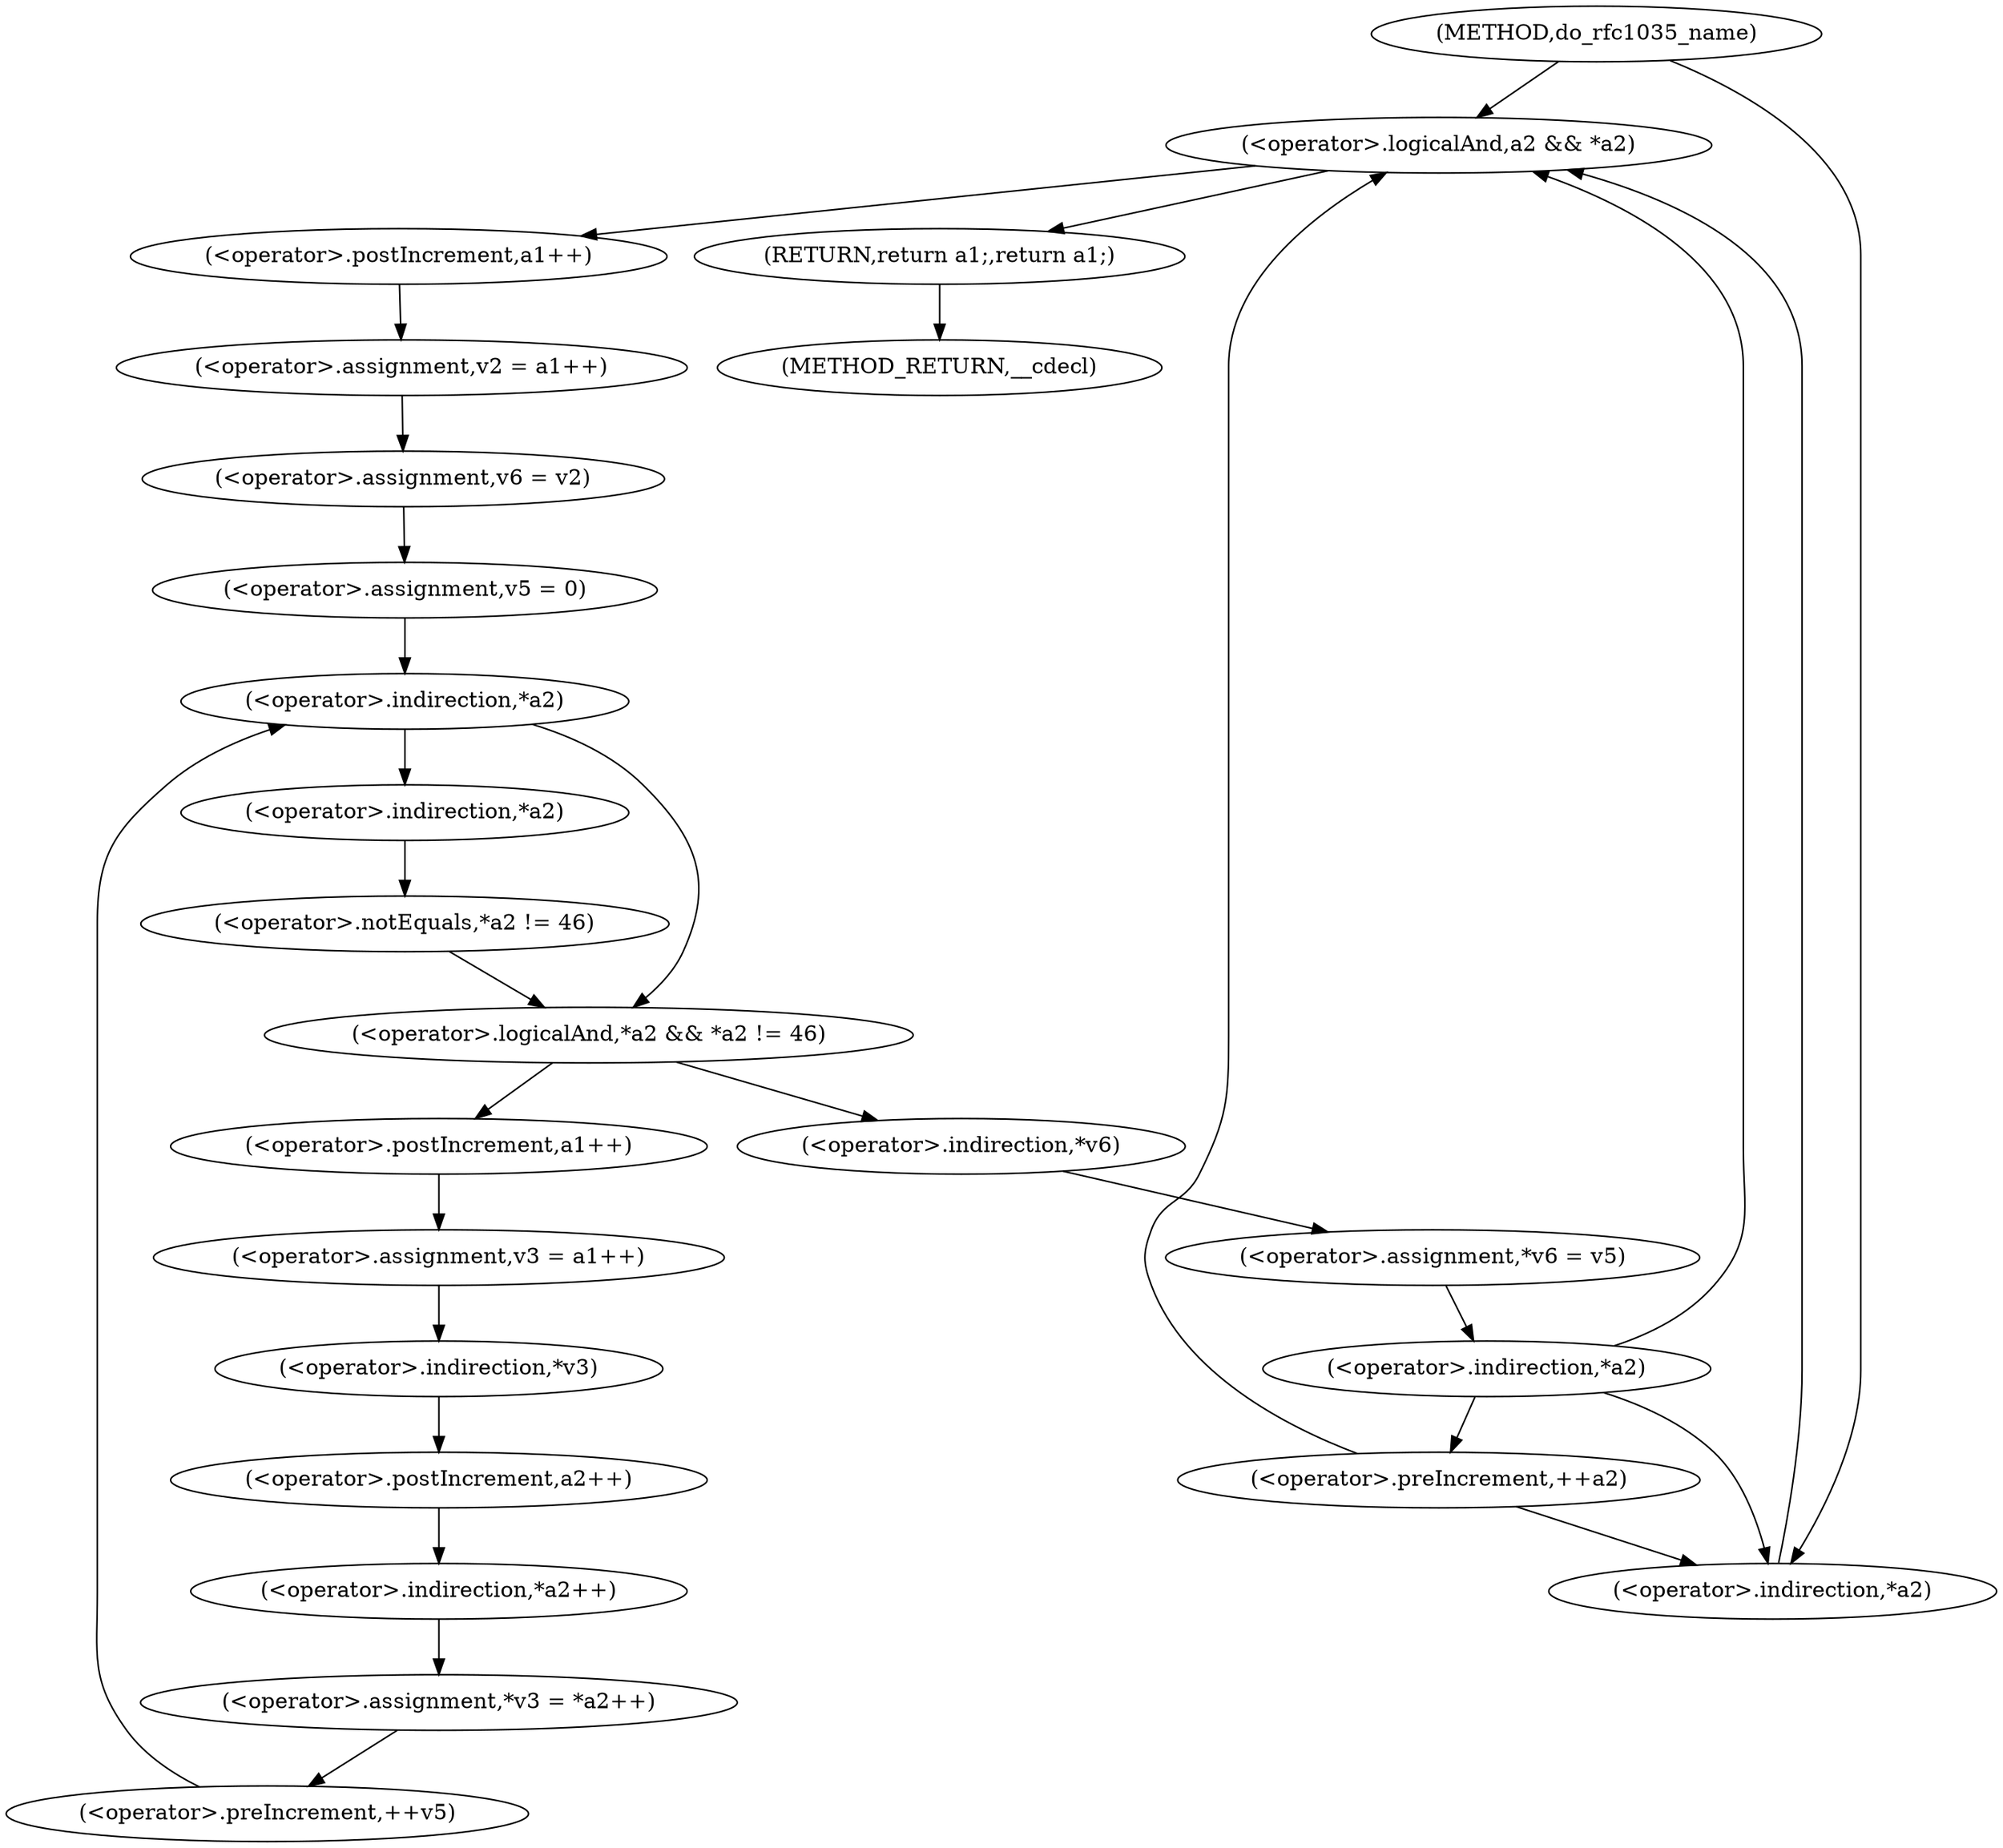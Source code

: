 digraph do_rfc1035_name {  
"1000114" [label = "(<operator>.logicalAnd,a2 && *a2)" ]
"1000116" [label = "(<operator>.indirection,*a2)" ]
"1000119" [label = "(<operator>.assignment,v2 = a1++)" ]
"1000121" [label = "(<operator>.postIncrement,a1++)" ]
"1000123" [label = "(<operator>.assignment,v6 = v2)" ]
"1000126" [label = "(<operator>.assignment,v5 = 0)" ]
"1000130" [label = "(<operator>.logicalAnd,*a2 && *a2 != 46)" ]
"1000131" [label = "(<operator>.indirection,*a2)" ]
"1000133" [label = "(<operator>.notEquals,*a2 != 46)" ]
"1000134" [label = "(<operator>.indirection,*a2)" ]
"1000138" [label = "(<operator>.assignment,v3 = a1++)" ]
"1000140" [label = "(<operator>.postIncrement,a1++)" ]
"1000142" [label = "(<operator>.assignment,*v3 = *a2++)" ]
"1000143" [label = "(<operator>.indirection,*v3)" ]
"1000145" [label = "(<operator>.indirection,*a2++)" ]
"1000146" [label = "(<operator>.postIncrement,a2++)" ]
"1000148" [label = "(<operator>.preIncrement,++v5)" ]
"1000150" [label = "(<operator>.assignment,*v6 = v5)" ]
"1000151" [label = "(<operator>.indirection,*v6)" ]
"1000155" [label = "(<operator>.indirection,*a2)" ]
"1000157" [label = "(<operator>.preIncrement,++a2)" ]
"1000159" [label = "(RETURN,return a1;,return a1;)" ]
"1000105" [label = "(METHOD,do_rfc1035_name)" ]
"1000161" [label = "(METHOD_RETURN,__cdecl)" ]
  "1000114" -> "1000121" 
  "1000114" -> "1000159" 
  "1000116" -> "1000114" 
  "1000119" -> "1000123" 
  "1000121" -> "1000119" 
  "1000123" -> "1000126" 
  "1000126" -> "1000131" 
  "1000130" -> "1000140" 
  "1000130" -> "1000151" 
  "1000131" -> "1000130" 
  "1000131" -> "1000134" 
  "1000133" -> "1000130" 
  "1000134" -> "1000133" 
  "1000138" -> "1000143" 
  "1000140" -> "1000138" 
  "1000142" -> "1000148" 
  "1000143" -> "1000146" 
  "1000145" -> "1000142" 
  "1000146" -> "1000145" 
  "1000148" -> "1000131" 
  "1000150" -> "1000155" 
  "1000151" -> "1000150" 
  "1000155" -> "1000114" 
  "1000155" -> "1000116" 
  "1000155" -> "1000157" 
  "1000157" -> "1000114" 
  "1000157" -> "1000116" 
  "1000159" -> "1000161" 
  "1000105" -> "1000114" 
  "1000105" -> "1000116" 
}
